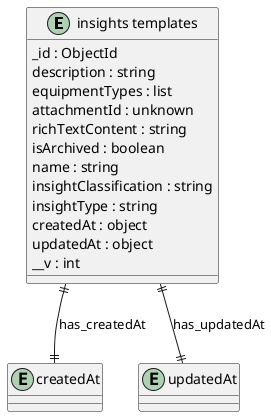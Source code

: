 @startuml insights_templates_Diagram

entity "insights templates" as insights_templates {
  _id : ObjectId
  description : string
  equipmentTypes : list
  attachmentId : unknown
  richTextContent : string
  isArchived : boolean
  name : string
  insightClassification : string
  insightType : string
  createdAt : object
  updatedAt : object
  __v : int
}

entity "createdAt" as createdAt {
}

entity "updatedAt" as updatedAt {
}

' // Relationships
insights_templates ||--|| createdAt : has_createdAt
insights_templates ||--|| updatedAt : has_updatedAt
@enduml